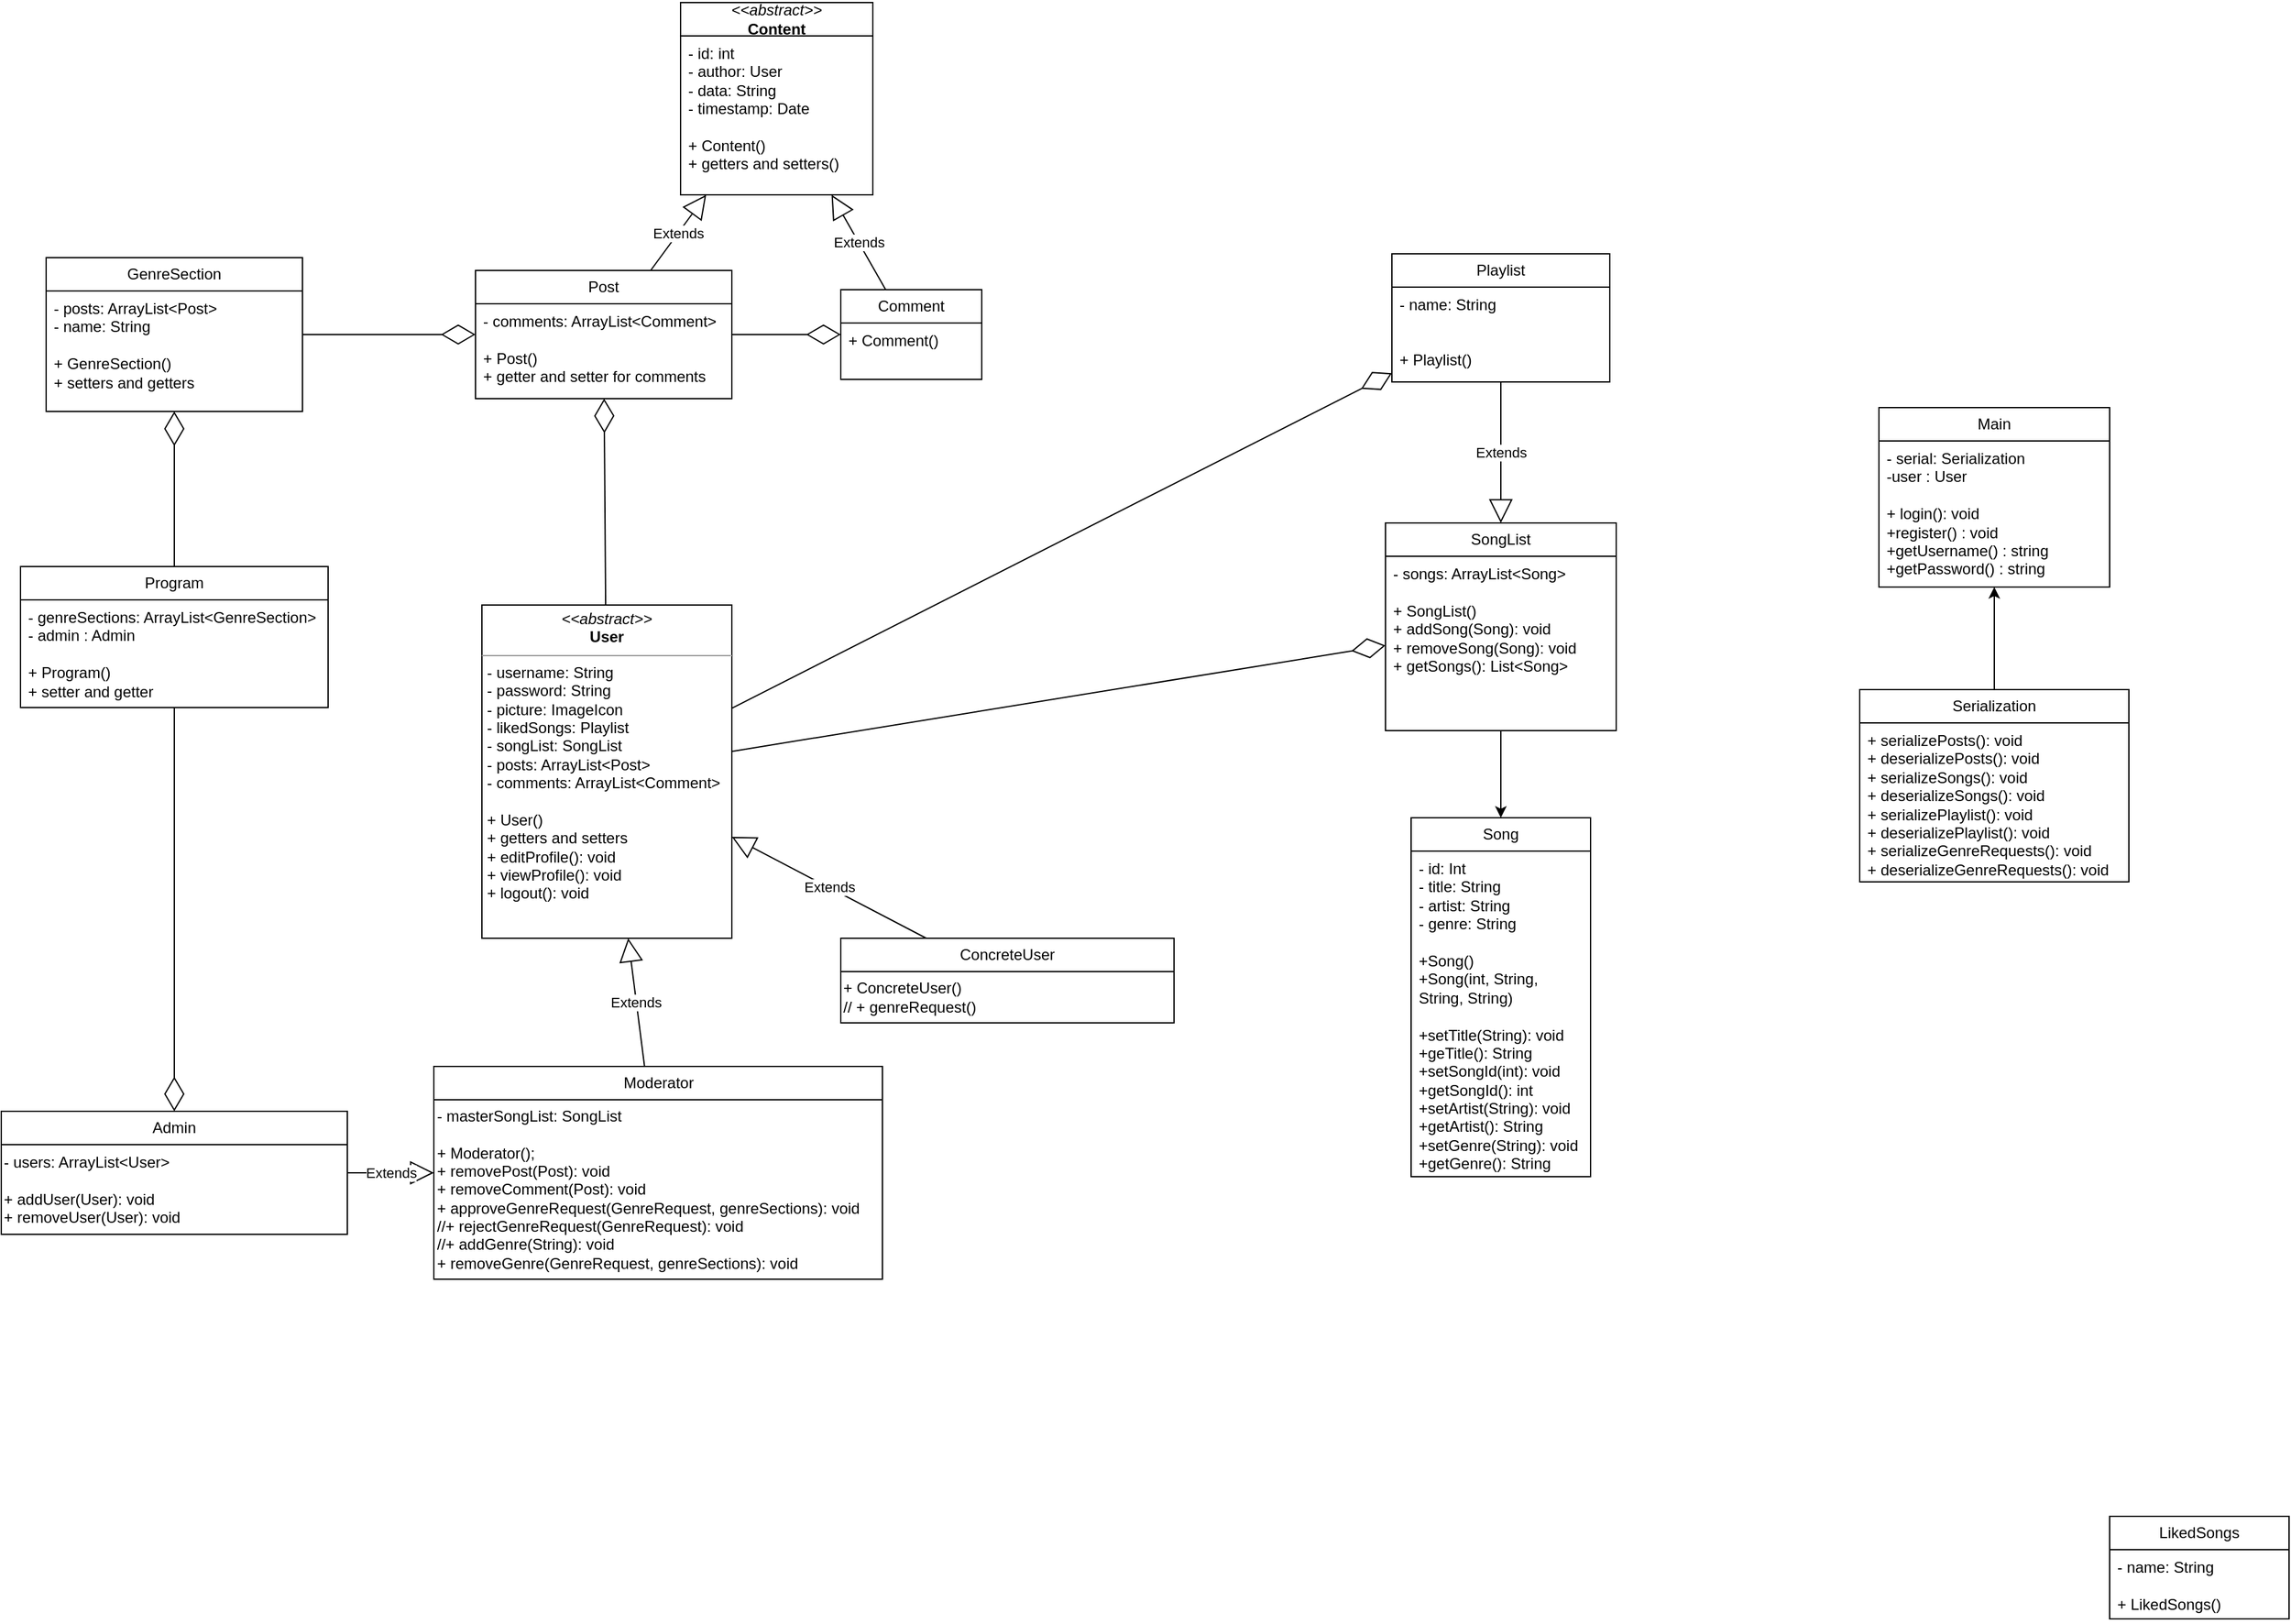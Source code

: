 <mxfile>
    <diagram id="C5RBs43oDa-KdzZeNtuy" name="Page-1">
        <mxGraphModel dx="816" dy="1321" grid="1" gridSize="10" guides="1" tooltips="1" connect="1" arrows="1" fold="1" page="0" pageScale="1" pageWidth="827" pageHeight="1169" math="0" shadow="0">
            <root>
                <mxCell id="WIyWlLk6GJQsqaUBKTNV-0"/>
                <mxCell id="WIyWlLk6GJQsqaUBKTNV-1" parent="WIyWlLk6GJQsqaUBKTNV-0"/>
                <mxCell id="ONTZsdqSc5LHt6kLnUVL-0" value="&lt;p style=&quot;margin:0px;margin-top:4px;text-align:center;&quot;&gt;&lt;i&gt;&amp;lt;&amp;lt;abstract&amp;gt;&amp;gt;&lt;/i&gt;&lt;br&gt;&lt;b&gt;User&lt;/b&gt;&lt;/p&gt;&lt;hr size=&quot;1&quot;&gt;&lt;p style=&quot;margin:0px;margin-left:4px;&quot;&gt;&lt;span style=&quot;background-color: initial;&quot;&gt;- username: String&lt;/span&gt;&lt;/p&gt;&lt;p style=&quot;margin:0px;margin-left:4px;&quot;&gt;- password: String&lt;/p&gt;&lt;p style=&quot;margin:0px;margin-left:4px;&quot;&gt;- picture: ImageIcon&lt;/p&gt;&lt;p style=&quot;margin:0px;margin-left:4px;&quot;&gt;- likedSongs: Playlist&lt;/p&gt;&lt;p style=&quot;margin:0px;margin-left:4px;&quot;&gt;- songList: SongList&lt;/p&gt;&lt;p style=&quot;margin:0px;margin-left:4px;&quot;&gt;- posts: ArrayList&amp;lt;Post&amp;gt;&lt;/p&gt;&lt;p style=&quot;margin:0px;margin-left:4px;&quot;&gt;- comments: ArrayList&amp;lt;Comment&amp;gt;&lt;/p&gt;&lt;p style=&quot;margin:0px;margin-left:4px;&quot;&gt;&lt;br&gt;&lt;/p&gt;&lt;p style=&quot;margin:0px;margin-left:4px;&quot;&gt;+ User()&lt;/p&gt;&lt;p style=&quot;margin:0px;margin-left:4px;&quot;&gt;+ getters and setters&lt;/p&gt;&lt;p style=&quot;margin:0px;margin-left:4px;&quot;&gt;+ editProfile(): void&lt;br&gt;+ viewProfile(): void&lt;br&gt;&lt;/p&gt;&lt;p style=&quot;margin:0px;margin-left:4px;&quot;&gt;+ logout(): void&lt;/p&gt;&lt;p style=&quot;margin:0px;margin-left:4px;&quot;&gt;&lt;br&gt;&lt;/p&gt;" style="verticalAlign=top;align=left;overflow=fill;fontSize=12;fontFamily=Helvetica;html=1;whiteSpace=wrap;" parent="WIyWlLk6GJQsqaUBKTNV-1" vertex="1">
                    <mxGeometry x="535" y="-10" width="195" height="260" as="geometry"/>
                </mxCell>
                <mxCell id="ONTZsdqSc5LHt6kLnUVL-3" value="Admin" style="swimlane;fontStyle=0;childLayout=stackLayout;horizontal=1;startSize=26;fillColor=none;horizontalStack=0;resizeParent=1;resizeParentMax=0;resizeLast=0;collapsible=1;marginBottom=0;whiteSpace=wrap;html=1;" parent="WIyWlLk6GJQsqaUBKTNV-1" vertex="1">
                    <mxGeometry x="160" y="385" width="270" height="96" as="geometry"/>
                </mxCell>
                <mxCell id="ONTZsdqSc5LHt6kLnUVL-4" value="- users: ArrayList&amp;lt;User&amp;gt;&lt;br&gt;&lt;br&gt;+ addUser(User): void&lt;br&gt;+ removeUser(User): void" style="text;html=1;align=left;verticalAlign=middle;resizable=0;points=[];autosize=1;strokeColor=none;fillColor=none;" parent="ONTZsdqSc5LHt6kLnUVL-3" vertex="1">
                    <mxGeometry y="26" width="270" height="70" as="geometry"/>
                </mxCell>
                <mxCell id="ONTZsdqSc5LHt6kLnUVL-12" value="Moderator" style="swimlane;fontStyle=0;childLayout=stackLayout;horizontal=1;startSize=26;fillColor=none;horizontalStack=0;resizeParent=1;resizeParentMax=0;resizeLast=0;collapsible=1;marginBottom=0;whiteSpace=wrap;html=1;" parent="WIyWlLk6GJQsqaUBKTNV-1" vertex="1">
                    <mxGeometry x="497.5" y="350" width="350" height="166" as="geometry"/>
                </mxCell>
                <mxCell id="ONTZsdqSc5LHt6kLnUVL-13" value="&lt;span style=&quot;background-color: initial;&quot;&gt;- masterSongList: SongList&lt;br&gt;&lt;br&gt;+ Moderator();&lt;br&gt;+ removePost(Post): void&lt;/span&gt;&lt;br&gt;&lt;div&gt;+ removeComment(Post): void&lt;/div&gt;&lt;div&gt;+ approveGenreRequest(GenreRequest, genreSections): void&lt;/div&gt;&lt;div&gt;//+ rejectGenreRequest(GenreRequest): void&lt;/div&gt;&lt;div&gt;//+ addGenre(String): void&lt;/div&gt;&lt;div&gt;+ removeGenre(GenreRequest, genreSections): void&lt;/div&gt;" style="text;html=1;align=left;verticalAlign=middle;resizable=0;points=[];autosize=1;strokeColor=none;fillColor=none;" parent="ONTZsdqSc5LHt6kLnUVL-12" vertex="1">
                    <mxGeometry y="26" width="350" height="140" as="geometry"/>
                </mxCell>
                <mxCell id="ONTZsdqSc5LHt6kLnUVL-15" style="edgeStyle=orthogonalEdgeStyle;rounded=0;orthogonalLoop=1;jettySize=auto;html=1;" parent="WIyWlLk6GJQsqaUBKTNV-1" source="ONTZsdqSc5LHt6kLnUVL-16" target="ONTZsdqSc5LHt6kLnUVL-18" edge="1">
                    <mxGeometry relative="1" as="geometry"/>
                </mxCell>
                <mxCell id="ONTZsdqSc5LHt6kLnUVL-16" value="Serialization" style="swimlane;fontStyle=0;childLayout=stackLayout;horizontal=1;startSize=26;fillColor=none;horizontalStack=0;resizeParent=1;resizeParentMax=0;resizeLast=0;collapsible=1;marginBottom=0;whiteSpace=wrap;html=1;" parent="WIyWlLk6GJQsqaUBKTNV-1" vertex="1">
                    <mxGeometry x="1610" y="56" width="210" height="150" as="geometry"/>
                </mxCell>
                <mxCell id="ONTZsdqSc5LHt6kLnUVL-17" value="&lt;div&gt;+ serializePosts(): void&lt;/div&gt;&lt;div&gt;+ deserializePosts(): void&lt;/div&gt;&lt;div&gt;+ serializeSongs(): void&lt;/div&gt;&lt;div&gt;+ deserializeSongs(): void&lt;/div&gt;&lt;div&gt;+ serializePlaylist(): void&lt;/div&gt;&lt;div&gt;+ deserializePlaylist(): void&lt;/div&gt;&lt;div&gt;+ serializeGenreRequests(): void&lt;/div&gt;&lt;div&gt;+ deserializeGenreRequests(): void&lt;/div&gt;" style="text;strokeColor=none;fillColor=none;align=left;verticalAlign=top;spacingLeft=4;spacingRight=4;overflow=hidden;rotatable=0;points=[[0,0.5],[1,0.5]];portConstraint=eastwest;whiteSpace=wrap;html=1;" parent="ONTZsdqSc5LHt6kLnUVL-16" vertex="1">
                    <mxGeometry y="26" width="210" height="124" as="geometry"/>
                </mxCell>
                <mxCell id="ONTZsdqSc5LHt6kLnUVL-18" value="Main" style="swimlane;fontStyle=0;childLayout=stackLayout;horizontal=1;startSize=26;fillColor=none;horizontalStack=0;resizeParent=1;resizeParentMax=0;resizeLast=0;collapsible=1;marginBottom=0;whiteSpace=wrap;html=1;" parent="WIyWlLk6GJQsqaUBKTNV-1" vertex="1">
                    <mxGeometry x="1625" y="-164" width="180" height="140" as="geometry"/>
                </mxCell>
                <mxCell id="ONTZsdqSc5LHt6kLnUVL-19" value="- serial: Serialization&lt;br&gt;-user : User&lt;br&gt;&lt;br&gt;+ login(): void&lt;br&gt;+register() : void&lt;br&gt;+getUsername() : string&lt;br&gt;+getPassword() : string" style="text;strokeColor=none;fillColor=none;align=left;verticalAlign=top;spacingLeft=4;spacingRight=4;overflow=hidden;rotatable=0;points=[[0,0.5],[1,0.5]];portConstraint=eastwest;whiteSpace=wrap;html=1;" parent="ONTZsdqSc5LHt6kLnUVL-18" vertex="1">
                    <mxGeometry y="26" width="180" height="114" as="geometry"/>
                </mxCell>
                <mxCell id="ONTZsdqSc5LHt6kLnUVL-58" style="edgeStyle=orthogonalEdgeStyle;rounded=0;orthogonalLoop=1;jettySize=auto;html=1;" parent="WIyWlLk6GJQsqaUBKTNV-1" source="9" target="ONTZsdqSc5LHt6kLnUVL-28" edge="1">
                    <mxGeometry relative="1" as="geometry">
                        <mxPoint x="1540" y="-13.0" as="sourcePoint"/>
                        <mxPoint x="2190" y="116" as="targetPoint"/>
                    </mxGeometry>
                </mxCell>
                <mxCell id="ONTZsdqSc5LHt6kLnUVL-28" value="Song" style="swimlane;fontStyle=0;childLayout=stackLayout;horizontal=1;startSize=26;fillColor=none;horizontalStack=0;resizeParent=1;resizeParentMax=0;resizeLast=0;collapsible=1;marginBottom=0;whiteSpace=wrap;html=1;" parent="WIyWlLk6GJQsqaUBKTNV-1" vertex="1">
                    <mxGeometry x="1260" y="156" width="140" height="280" as="geometry"/>
                </mxCell>
                <mxCell id="ONTZsdqSc5LHt6kLnUVL-29" value="- id: Int&lt;br&gt;- title: String&lt;br style=&quot;border-color: var(--border-color); text-align: center;&quot;&gt;- artist: String&lt;br style=&quot;border-color: var(--border-color); text-align: center;&quot;&gt;- genre: String&lt;br style=&quot;border-color: var(--border-color); text-align: center;&quot;&gt;&lt;br style=&quot;border-color: var(--border-color); text-align: center;&quot;&gt;&lt;span style=&quot;text-align: center;&quot;&gt;+Song()&lt;/span&gt;&lt;br style=&quot;border-color: var(--border-color); text-align: center;&quot;&gt;&lt;span style=&quot;text-align: center;&quot;&gt;+Song(int, String, String, String)&lt;/span&gt;&lt;br style=&quot;border-color: var(--border-color); text-align: center;&quot;&gt;&lt;br style=&quot;border-color: var(--border-color); text-align: center;&quot;&gt;&lt;span style=&quot;text-align: center;&quot;&gt;+setTitle(String): void&lt;/span&gt;&lt;br style=&quot;border-color: var(--border-color); text-align: center;&quot;&gt;&lt;span style=&quot;text-align: center;&quot;&gt;+geTitle(): String&lt;/span&gt;&lt;br style=&quot;border-color: var(--border-color); text-align: center;&quot;&gt;&lt;span style=&quot;text-align: center;&quot;&gt;+setSongId(int): void&lt;/span&gt;&lt;br style=&quot;border-color: var(--border-color); text-align: center;&quot;&gt;&lt;span style=&quot;text-align: center;&quot;&gt;+getSongId(): int&lt;/span&gt;&lt;br style=&quot;border-color: var(--border-color); text-align: center;&quot;&gt;&lt;span style=&quot;text-align: center;&quot;&gt;+setArtist(String): void&lt;/span&gt;&lt;br style=&quot;border-color: var(--border-color); text-align: center;&quot;&gt;+getArtist(): String&lt;br&gt;&lt;span style=&quot;border-color: var(--border-color); text-align: center;&quot;&gt;+setGenre(String): void&lt;/span&gt;&lt;br style=&quot;border-color: var(--border-color); text-align: center;&quot;&gt;&lt;span style=&quot;border-color: var(--border-color); text-align: center;&quot;&gt;+getGenre(): String&lt;/span&gt;&lt;span style=&quot;text-align: center;&quot;&gt;&lt;br&gt;&lt;/span&gt;" style="text;strokeColor=none;fillColor=none;align=left;verticalAlign=top;spacingLeft=4;spacingRight=4;overflow=hidden;rotatable=0;points=[[0,0.5],[1,0.5]];portConstraint=eastwest;whiteSpace=wrap;html=1;" parent="ONTZsdqSc5LHt6kLnUVL-28" vertex="1">
                    <mxGeometry y="26" width="140" height="254" as="geometry"/>
                </mxCell>
                <mxCell id="ONTZsdqSc5LHt6kLnUVL-37" value="Post" style="swimlane;fontStyle=0;childLayout=stackLayout;horizontal=1;startSize=26;fillColor=none;horizontalStack=0;resizeParent=1;resizeParentMax=0;resizeLast=0;collapsible=1;marginBottom=0;whiteSpace=wrap;html=1;" parent="WIyWlLk6GJQsqaUBKTNV-1" vertex="1">
                    <mxGeometry x="530" y="-271" width="200" height="100" as="geometry"/>
                </mxCell>
                <mxCell id="ONTZsdqSc5LHt6kLnUVL-38" value="- comments: ArrayList&amp;lt;Comment&amp;gt;&lt;br style=&quot;border-color: var(--border-color); text-align: center;&quot;&gt;&lt;br&gt;+ Post()&lt;br&gt;&lt;span style=&quot;text-align: center;&quot;&gt;+ getter and setter for comments&lt;br&gt;&lt;/span&gt;" style="text;strokeColor=none;fillColor=none;align=left;verticalAlign=top;spacingLeft=4;spacingRight=4;overflow=hidden;rotatable=0;points=[[0,0.5],[1,0.5]];portConstraint=eastwest;whiteSpace=wrap;html=1;" parent="ONTZsdqSc5LHt6kLnUVL-37" vertex="1">
                    <mxGeometry y="26" width="200" height="74" as="geometry"/>
                </mxCell>
                <mxCell id="ONTZsdqSc5LHt6kLnUVL-39" value="Comment" style="swimlane;fontStyle=0;childLayout=stackLayout;horizontal=1;startSize=26;fillColor=none;horizontalStack=0;resizeParent=1;resizeParentMax=0;resizeLast=0;collapsible=1;marginBottom=0;whiteSpace=wrap;html=1;" parent="WIyWlLk6GJQsqaUBKTNV-1" vertex="1">
                    <mxGeometry x="815" y="-256" width="110" height="70" as="geometry"/>
                </mxCell>
                <mxCell id="ONTZsdqSc5LHt6kLnUVL-40" value="&lt;div&gt;&lt;span style=&quot;background-color: initial;&quot;&gt;+ Comment()&lt;/span&gt;&lt;br&gt;&lt;/div&gt;&lt;div&gt;&lt;br&gt;&lt;/div&gt;" style="text;strokeColor=none;fillColor=none;align=left;verticalAlign=top;spacingLeft=4;spacingRight=4;overflow=hidden;rotatable=0;points=[[0,0.5],[1,0.5]];portConstraint=eastwest;whiteSpace=wrap;html=1;" parent="ONTZsdqSc5LHt6kLnUVL-39" vertex="1">
                    <mxGeometry y="26" width="110" height="44" as="geometry"/>
                </mxCell>
                <mxCell id="ONTZsdqSc5LHt6kLnUVL-41" value="Playlist" style="swimlane;fontStyle=0;childLayout=stackLayout;horizontal=1;startSize=26;fillColor=none;horizontalStack=0;resizeParent=1;resizeParentMax=0;resizeLast=0;collapsible=1;marginBottom=0;whiteSpace=wrap;html=1;" parent="WIyWlLk6GJQsqaUBKTNV-1" vertex="1">
                    <mxGeometry x="1245" y="-284" width="170" height="100" as="geometry"/>
                </mxCell>
                <mxCell id="ONTZsdqSc5LHt6kLnUVL-42" value="&lt;div&gt;&lt;span style=&quot;background-color: initial;&quot;&gt;- name: String&lt;/span&gt;&lt;br&gt;&lt;/div&gt;&lt;div&gt;&lt;br&gt;&lt;/div&gt;&lt;div&gt;&lt;br&gt;&lt;/div&gt;&lt;div&gt;+ Playlist()&lt;/div&gt;&lt;div&gt;&lt;br&gt;&lt;/div&gt;" style="text;strokeColor=none;fillColor=none;align=left;verticalAlign=top;spacingLeft=4;spacingRight=4;overflow=hidden;rotatable=0;points=[[0,0.5],[1,0.5]];portConstraint=eastwest;whiteSpace=wrap;html=1;" parent="ONTZsdqSc5LHt6kLnUVL-41" vertex="1">
                    <mxGeometry y="26" width="170" height="74" as="geometry"/>
                </mxCell>
                <mxCell id="ONTZsdqSc5LHt6kLnUVL-60" value="Extends" style="endArrow=block;endSize=16;endFill=0;html=1;rounded=0;" parent="WIyWlLk6GJQsqaUBKTNV-1" source="ONTZsdqSc5LHt6kLnUVL-41" target="9" edge="1">
                    <mxGeometry width="160" relative="1" as="geometry">
                        <mxPoint x="2090" y="-374" as="sourcePoint"/>
                        <mxPoint x="2250" y="-374" as="targetPoint"/>
                    </mxGeometry>
                </mxCell>
                <mxCell id="ONTZsdqSc5LHt6kLnUVL-61" value="LikedSongs" style="swimlane;fontStyle=0;childLayout=stackLayout;horizontal=1;startSize=26;fillColor=none;horizontalStack=0;resizeParent=1;resizeParentMax=0;resizeLast=0;collapsible=1;marginBottom=0;whiteSpace=wrap;html=1;" parent="WIyWlLk6GJQsqaUBKTNV-1" vertex="1">
                    <mxGeometry x="1805" y="701" width="140" height="80" as="geometry"/>
                </mxCell>
                <mxCell id="ONTZsdqSc5LHt6kLnUVL-62" value="&lt;div&gt;- name: String&lt;/div&gt;&lt;div&gt;&lt;br&gt;&lt;/div&gt;&lt;div&gt;+ LikedSongs()&lt;/div&gt;" style="text;strokeColor=none;fillColor=none;align=left;verticalAlign=top;spacingLeft=4;spacingRight=4;overflow=hidden;rotatable=0;points=[[0,0.5],[1,0.5]];portConstraint=eastwest;whiteSpace=wrap;html=1;" parent="ONTZsdqSc5LHt6kLnUVL-61" vertex="1">
                    <mxGeometry y="26" width="140" height="54" as="geometry"/>
                </mxCell>
                <mxCell id="0" value="&lt;i&gt;&amp;lt;&amp;lt;abstract&amp;gt;&amp;gt;&lt;/i&gt;&lt;br&gt;&lt;b&gt;Content&lt;/b&gt;" style="swimlane;fontStyle=0;childLayout=stackLayout;horizontal=1;startSize=26;fillColor=none;horizontalStack=0;resizeParent=1;resizeParentMax=0;resizeLast=0;collapsible=1;marginBottom=0;whiteSpace=wrap;html=1;" parent="WIyWlLk6GJQsqaUBKTNV-1" vertex="1">
                    <mxGeometry x="690" y="-480" width="150" height="150" as="geometry"/>
                </mxCell>
                <mxCell id="1" value="&lt;div&gt;- id: int&lt;/div&gt;&lt;div&gt;- author: User&lt;/div&gt;&lt;div&gt;- data: String&lt;/div&gt;&lt;div&gt;- timestamp: Date&lt;/div&gt;&lt;div&gt;&lt;br&gt;&lt;/div&gt;&lt;div&gt;+ Content()&lt;/div&gt;&lt;div&gt;+ getters and setters()&lt;br&gt;&lt;/div&gt;" style="text;strokeColor=none;fillColor=none;align=left;verticalAlign=top;spacingLeft=4;spacingRight=4;overflow=hidden;rotatable=0;points=[[0,0.5],[1,0.5]];portConstraint=eastwest;whiteSpace=wrap;html=1;" parent="0" vertex="1">
                    <mxGeometry y="26" width="150" height="124" as="geometry"/>
                </mxCell>
                <mxCell id="9" value="SongList" style="swimlane;fontStyle=0;childLayout=stackLayout;horizontal=1;startSize=26;fillColor=none;horizontalStack=0;resizeParent=1;resizeParentMax=0;resizeLast=0;collapsible=1;marginBottom=0;whiteSpace=wrap;html=1;" parent="WIyWlLk6GJQsqaUBKTNV-1" vertex="1">
                    <mxGeometry x="1240" y="-74" width="180" height="162" as="geometry"/>
                </mxCell>
                <mxCell id="10" value="&lt;span style=&quot;text-align: center;&quot;&gt;- songs: ArrayList&amp;lt;Song&amp;gt;&lt;br&gt;&lt;br&gt;+ SongList()&lt;br&gt;+ addSong(Song): void&lt;br&gt;+ removeSong(Song): void&lt;br&gt;+ getSongs(): List&amp;lt;Song&amp;gt;&lt;br&gt;&lt;/span&gt;" style="text;strokeColor=none;fillColor=none;align=left;verticalAlign=top;spacingLeft=4;spacingRight=4;overflow=hidden;rotatable=0;points=[[0,0.5],[1,0.5]];portConstraint=eastwest;whiteSpace=wrap;html=1;" parent="9" vertex="1">
                    <mxGeometry y="26" width="180" height="136" as="geometry"/>
                </mxCell>
                <mxCell id="12" value="Extends" style="endArrow=block;endSize=16;endFill=0;html=1;rounded=0;" parent="WIyWlLk6GJQsqaUBKTNV-1" source="ONTZsdqSc5LHt6kLnUVL-39" target="0" edge="1">
                    <mxGeometry width="160" relative="1" as="geometry">
                        <mxPoint x="520.002" y="-560" as="sourcePoint"/>
                        <mxPoint x="561.081" y="-450" as="targetPoint"/>
                    </mxGeometry>
                </mxCell>
                <mxCell id="13" value="Extends" style="endArrow=block;endSize=16;endFill=0;html=1;rounded=0;" parent="WIyWlLk6GJQsqaUBKTNV-1" source="ONTZsdqSc5LHt6kLnUVL-37" target="0" edge="1">
                    <mxGeometry width="160" relative="1" as="geometry">
                        <mxPoint x="530.002" y="-550" as="sourcePoint"/>
                        <mxPoint x="571.081" y="-440" as="targetPoint"/>
                    </mxGeometry>
                </mxCell>
                <mxCell id="14" value="ConcreteUser" style="swimlane;fontStyle=0;childLayout=stackLayout;horizontal=1;startSize=26;fillColor=none;horizontalStack=0;resizeParent=1;resizeParentMax=0;resizeLast=0;collapsible=1;marginBottom=0;whiteSpace=wrap;html=1;" parent="WIyWlLk6GJQsqaUBKTNV-1" vertex="1">
                    <mxGeometry x="815" y="250" width="260" height="66" as="geometry"/>
                </mxCell>
                <mxCell id="15" value="+ ConcreteUser()&lt;br&gt;// + genreRequest()" style="text;html=1;align=left;verticalAlign=middle;resizable=0;points=[];autosize=1;strokeColor=none;fillColor=none;" parent="14" vertex="1">
                    <mxGeometry y="26" width="260" height="40" as="geometry"/>
                </mxCell>
                <mxCell id="21" value="" style="endArrow=diamondThin;endFill=0;endSize=24;html=1;" parent="WIyWlLk6GJQsqaUBKTNV-1" source="ONTZsdqSc5LHt6kLnUVL-0" target="ONTZsdqSc5LHt6kLnUVL-41" edge="1">
                    <mxGeometry width="160" relative="1" as="geometry">
                        <mxPoint x="600" y="90" as="sourcePoint"/>
                        <mxPoint x="1160" y="-50" as="targetPoint"/>
                    </mxGeometry>
                </mxCell>
                <mxCell id="22" value="" style="endArrow=diamondThin;endFill=0;endSize=24;html=1;" parent="WIyWlLk6GJQsqaUBKTNV-1" source="ONTZsdqSc5LHt6kLnUVL-0" target="9" edge="1">
                    <mxGeometry width="160" relative="1" as="geometry">
                        <mxPoint x="610" y="100" as="sourcePoint"/>
                        <mxPoint x="1190" y="7" as="targetPoint"/>
                    </mxGeometry>
                </mxCell>
                <mxCell id="23" value="" style="endArrow=diamondThin;endFill=0;endSize=24;html=1;" parent="WIyWlLk6GJQsqaUBKTNV-1" source="ONTZsdqSc5LHt6kLnUVL-37" target="ONTZsdqSc5LHt6kLnUVL-39" edge="1">
                    <mxGeometry width="160" relative="1" as="geometry">
                        <mxPoint x="600" y="-310" as="sourcePoint"/>
                        <mxPoint x="760" y="-310" as="targetPoint"/>
                    </mxGeometry>
                </mxCell>
                <mxCell id="24" value="" style="endArrow=diamondThin;endFill=0;endSize=24;html=1;" parent="WIyWlLk6GJQsqaUBKTNV-1" source="ONTZsdqSc5LHt6kLnUVL-0" target="ONTZsdqSc5LHt6kLnUVL-37" edge="1">
                    <mxGeometry width="160" relative="1" as="geometry">
                        <mxPoint x="880" y="-90" as="sourcePoint"/>
                        <mxPoint x="905" y="-211" as="targetPoint"/>
                    </mxGeometry>
                </mxCell>
                <mxCell id="26" value="GenreSection" style="swimlane;fontStyle=0;childLayout=stackLayout;horizontal=1;startSize=26;fillColor=none;horizontalStack=0;resizeParent=1;resizeParentMax=0;resizeLast=0;collapsible=1;marginBottom=0;whiteSpace=wrap;html=1;" parent="WIyWlLk6GJQsqaUBKTNV-1" vertex="1">
                    <mxGeometry x="195" y="-281" width="200" height="120" as="geometry"/>
                </mxCell>
                <mxCell id="27" value="- posts: ArrayList&amp;lt;Post&amp;gt;&lt;br&gt;- name: String&lt;br&gt;&lt;br&gt;+ GenreSection()&lt;br&gt;+ setters and getters" style="text;strokeColor=none;fillColor=none;align=left;verticalAlign=top;spacingLeft=4;spacingRight=4;overflow=hidden;rotatable=0;points=[[0,0.5],[1,0.5]];portConstraint=eastwest;whiteSpace=wrap;html=1;" parent="26" vertex="1">
                    <mxGeometry y="26" width="200" height="94" as="geometry"/>
                </mxCell>
                <mxCell id="28" value="Program" style="swimlane;fontStyle=0;childLayout=stackLayout;horizontal=1;startSize=26;fillColor=none;horizontalStack=0;resizeParent=1;resizeParentMax=0;resizeLast=0;collapsible=1;marginBottom=0;whiteSpace=wrap;html=1;" parent="WIyWlLk6GJQsqaUBKTNV-1" vertex="1">
                    <mxGeometry x="175" y="-40" width="240" height="110" as="geometry"/>
                </mxCell>
                <mxCell id="29" value="- genreSections: ArrayList&amp;lt;GenreSection&amp;gt;&lt;br&gt;- admin : Admin&amp;nbsp;&lt;br&gt;&lt;br&gt;+ Program()&lt;br&gt;+ setter and getter" style="text;strokeColor=none;fillColor=none;align=left;verticalAlign=top;spacingLeft=4;spacingRight=4;overflow=hidden;rotatable=0;points=[[0,0.5],[1,0.5]];portConstraint=eastwest;whiteSpace=wrap;html=1;" parent="28" vertex="1">
                    <mxGeometry y="26" width="240" height="84" as="geometry"/>
                </mxCell>
                <mxCell id="30" value="" style="endArrow=diamondThin;endFill=0;endSize=24;html=1;" parent="WIyWlLk6GJQsqaUBKTNV-1" source="28" target="26" edge="1">
                    <mxGeometry width="160" relative="1" as="geometry">
                        <mxPoint x="355.467" y="260" as="sourcePoint"/>
                        <mxPoint x="354.287" y="99" as="targetPoint"/>
                    </mxGeometry>
                </mxCell>
                <mxCell id="31" value="" style="endArrow=diamondThin;endFill=0;endSize=24;html=1;" parent="WIyWlLk6GJQsqaUBKTNV-1" source="26" target="ONTZsdqSc5LHt6kLnUVL-37" edge="1">
                    <mxGeometry width="160" relative="1" as="geometry">
                        <mxPoint x="450" y="-290" as="sourcePoint"/>
                        <mxPoint x="440" y="-360" as="targetPoint"/>
                    </mxGeometry>
                </mxCell>
                <mxCell id="35" value="Extends" style="endArrow=block;endSize=16;endFill=0;html=1;rounded=0;" parent="WIyWlLk6GJQsqaUBKTNV-1" source="ONTZsdqSc5LHt6kLnUVL-12" target="ONTZsdqSc5LHt6kLnUVL-0" edge="1">
                    <mxGeometry width="160" relative="1" as="geometry">
                        <mxPoint x="322.227" y="294" as="sourcePoint"/>
                        <mxPoint x="279.999" y="220.0" as="targetPoint"/>
                    </mxGeometry>
                </mxCell>
                <mxCell id="36" value="Extends" style="endArrow=block;endSize=16;endFill=0;html=1;rounded=0;" parent="WIyWlLk6GJQsqaUBKTNV-1" source="14" target="ONTZsdqSc5LHt6kLnUVL-0" edge="1">
                    <mxGeometry width="160" relative="1" as="geometry">
                        <mxPoint x="1080" y="358" as="sourcePoint"/>
                        <mxPoint x="929.999" y="234" as="targetPoint"/>
                    </mxGeometry>
                </mxCell>
                <mxCell id="37" value="Extends" style="endArrow=block;endSize=16;endFill=0;html=1;rounded=0;" parent="WIyWlLk6GJQsqaUBKTNV-1" source="ONTZsdqSc5LHt6kLnUVL-3" target="ONTZsdqSc5LHt6kLnUVL-12" edge="1">
                    <mxGeometry width="160" relative="1" as="geometry">
                        <mxPoint x="729.997" y="333" as="sourcePoint"/>
                        <mxPoint x="630" y="330" as="targetPoint"/>
                    </mxGeometry>
                </mxCell>
                <mxCell id="38" value="" style="endArrow=diamondThin;endFill=0;endSize=24;html=1;" parent="WIyWlLk6GJQsqaUBKTNV-1" source="28" target="ONTZsdqSc5LHt6kLnUVL-3" edge="1">
                    <mxGeometry width="160" relative="1" as="geometry">
                        <mxPoint x="410" y="289" as="sourcePoint"/>
                        <mxPoint x="410" y="156" as="targetPoint"/>
                    </mxGeometry>
                </mxCell>
            </root>
        </mxGraphModel>
    </diagram>
</mxfile>